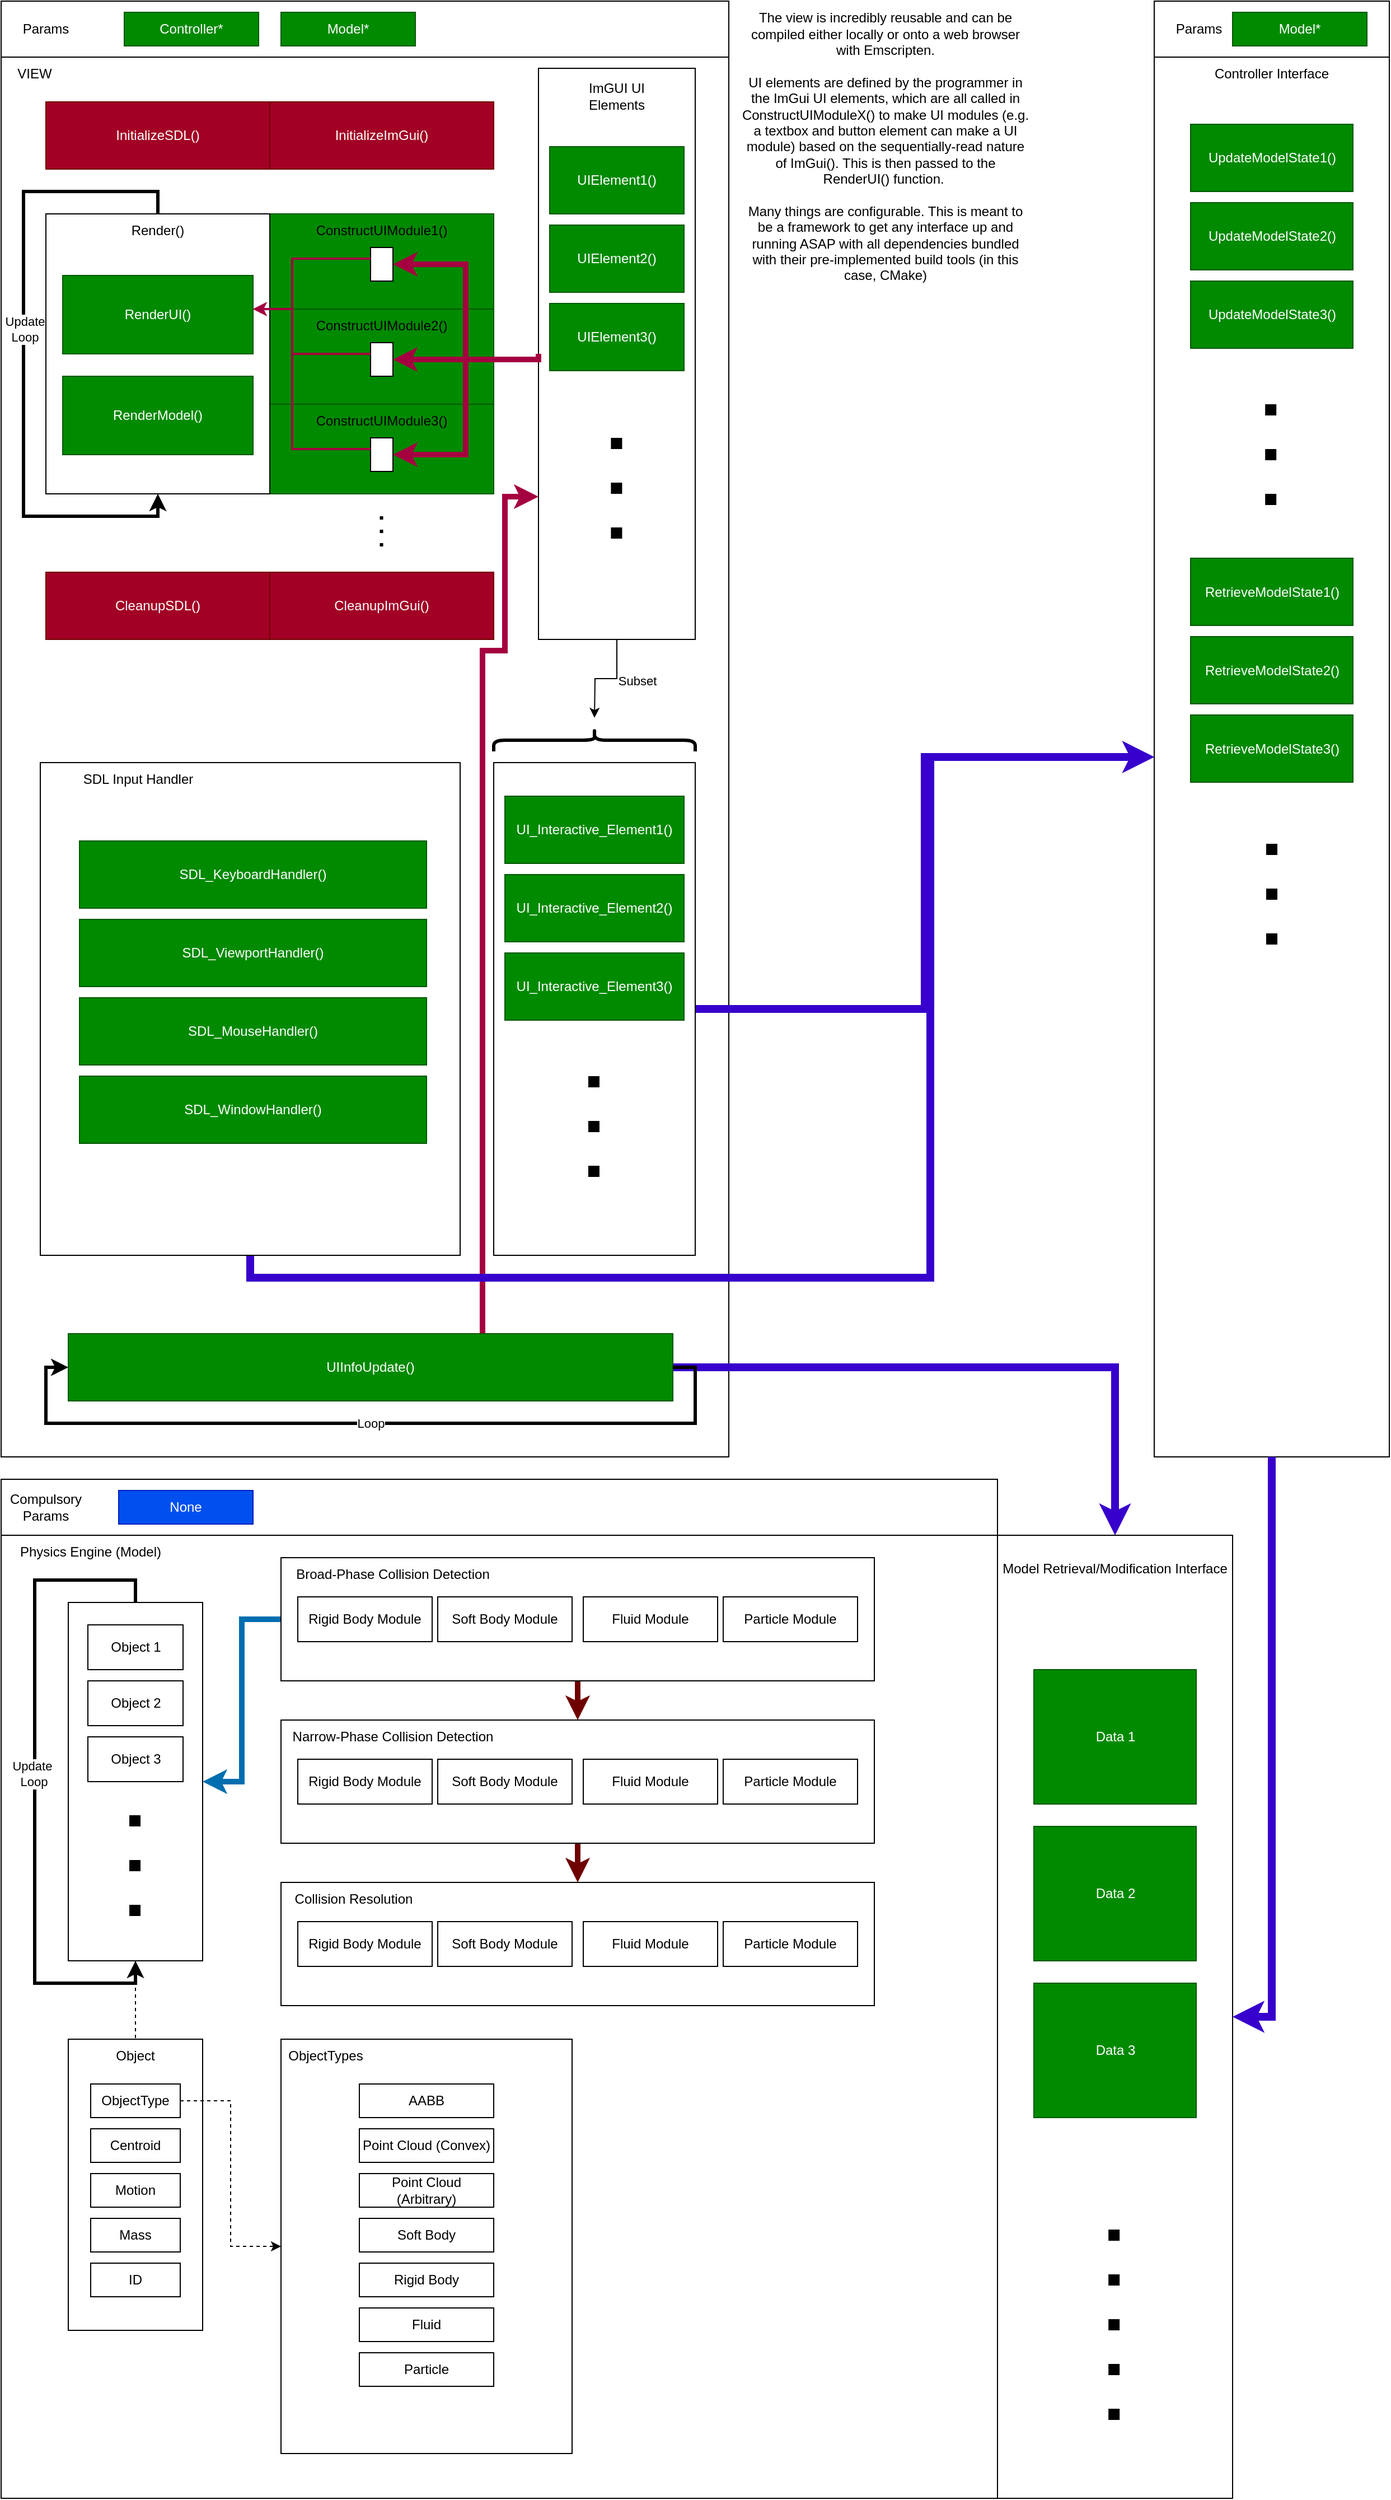 <mxfile version="22.1.2" type="device">
  <diagram name="Page-1" id="G8i8LE4mS__vQXn5z2gx">
    <mxGraphModel dx="3585" dy="2183" grid="1" gridSize="10" guides="1" tooltips="1" connect="1" arrows="1" fold="1" page="1" pageScale="1" pageWidth="4681" pageHeight="3300" math="0" shadow="0">
      <root>
        <mxCell id="0" />
        <mxCell id="1" parent="0" />
        <mxCell id="o1G3f_ZrXJ-Z2UeKWCLR-1" value="" style="rounded=0;whiteSpace=wrap;html=1;" parent="1" vertex="1">
          <mxGeometry y="50" width="650" height="1250" as="geometry" />
        </mxCell>
        <mxCell id="o1G3f_ZrXJ-Z2UeKWCLR-2" value="VIEW" style="text;html=1;strokeColor=none;fillColor=none;align=center;verticalAlign=middle;whiteSpace=wrap;rounded=0;" parent="1" vertex="1">
          <mxGeometry y="50" width="60" height="30" as="geometry" />
        </mxCell>
        <mxCell id="o1G3f_ZrXJ-Z2UeKWCLR-20" value="CleanupSDL()" style="rounded=0;whiteSpace=wrap;html=1;fillColor=#a20025;fontColor=#ffffff;strokeColor=#6F0000;" parent="1" vertex="1">
          <mxGeometry x="40" y="510" width="200" height="60" as="geometry" />
        </mxCell>
        <mxCell id="o1G3f_ZrXJ-Z2UeKWCLR-21" value="CleanupImGui()" style="rounded=0;whiteSpace=wrap;html=1;fillColor=#a20025;fontColor=#ffffff;strokeColor=#6F0000;" parent="1" vertex="1">
          <mxGeometry x="240" y="510" width="200" height="60" as="geometry" />
        </mxCell>
        <mxCell id="o1G3f_ZrXJ-Z2UeKWCLR-10" value="" style="rounded=0;whiteSpace=wrap;html=1;" parent="1" vertex="1">
          <mxGeometry width="650" height="50" as="geometry" />
        </mxCell>
        <mxCell id="o1G3f_ZrXJ-Z2UeKWCLR-11" value="Params" style="text;html=1;strokeColor=none;fillColor=none;align=center;verticalAlign=middle;whiteSpace=wrap;rounded=0;" parent="1" vertex="1">
          <mxGeometry width="80" height="50" as="geometry" />
        </mxCell>
        <mxCell id="o1G3f_ZrXJ-Z2UeKWCLR-13" value="Controller*" style="rounded=0;whiteSpace=wrap;html=1;fillColor=#008a00;fontColor=#ffffff;strokeColor=#005700;" parent="1" vertex="1">
          <mxGeometry x="110" y="10" width="120" height="30" as="geometry" />
        </mxCell>
        <mxCell id="o1G3f_ZrXJ-Z2UeKWCLR-19" value="Model*" style="rounded=0;whiteSpace=wrap;html=1;fillColor=#008a00;fontColor=#ffffff;strokeColor=#005700;" parent="1" vertex="1">
          <mxGeometry x="250" y="10" width="120" height="30" as="geometry" />
        </mxCell>
        <mxCell id="o1G3f_ZrXJ-Z2UeKWCLR-25" value="" style="rounded=0;whiteSpace=wrap;html=1;fillColor=#008a00;fontColor=#ffffff;strokeColor=#005700;" parent="1" vertex="1">
          <mxGeometry x="240" y="190" width="200" height="90" as="geometry" />
        </mxCell>
        <mxCell id="o1G3f_ZrXJ-Z2UeKWCLR-27" value="ConstructUIModule1()" style="text;html=1;strokeColor=none;fillColor=none;align=center;verticalAlign=middle;whiteSpace=wrap;rounded=0;" parent="1" vertex="1">
          <mxGeometry x="240" y="190" width="200" height="30" as="geometry" />
        </mxCell>
        <mxCell id="o1G3f_ZrXJ-Z2UeKWCLR-29" value="" style="rounded=0;whiteSpace=wrap;html=1;" parent="1" vertex="1">
          <mxGeometry x="480" y="60" width="140" height="510" as="geometry" />
        </mxCell>
        <mxCell id="o1G3f_ZrXJ-Z2UeKWCLR-30" value="UIElement1()" style="rounded=0;whiteSpace=wrap;html=1;fillColor=#008a00;fontColor=#ffffff;strokeColor=#005700;" parent="1" vertex="1">
          <mxGeometry x="490" y="130" width="120" height="60" as="geometry" />
        </mxCell>
        <mxCell id="o1G3f_ZrXJ-Z2UeKWCLR-31" value="UIElement2()" style="rounded=0;whiteSpace=wrap;html=1;fillColor=#008a00;fontColor=#ffffff;strokeColor=#005700;" parent="1" vertex="1">
          <mxGeometry x="490" y="200" width="120" height="60" as="geometry" />
        </mxCell>
        <mxCell id="o1G3f_ZrXJ-Z2UeKWCLR-32" value="UIElement3()" style="rounded=0;whiteSpace=wrap;html=1;fillColor=#008a00;fontColor=#ffffff;strokeColor=#005700;" parent="1" vertex="1">
          <mxGeometry x="490" y="270" width="120" height="60" as="geometry" />
        </mxCell>
        <mxCell id="o1G3f_ZrXJ-Z2UeKWCLR-33" value="" style="endArrow=none;dashed=1;html=1;dashPattern=1 3;strokeWidth=10;rounded=0;" parent="1" edge="1">
          <mxGeometry width="50" height="50" relative="1" as="geometry">
            <mxPoint x="549.71" y="390" as="sourcePoint" />
            <mxPoint x="549.71" y="490" as="targetPoint" />
          </mxGeometry>
        </mxCell>
        <mxCell id="o1G3f_ZrXJ-Z2UeKWCLR-34" value="" style="rounded=0;whiteSpace=wrap;html=1;" parent="1" vertex="1">
          <mxGeometry x="330" y="220" width="20" height="30" as="geometry" />
        </mxCell>
        <mxCell id="o1G3f_ZrXJ-Z2UeKWCLR-37" value="ImGUI UI Elements" style="text;html=1;strokeColor=none;fillColor=none;align=center;verticalAlign=middle;whiteSpace=wrap;rounded=0;" parent="1" vertex="1">
          <mxGeometry x="520" y="70" width="60" height="30" as="geometry" />
        </mxCell>
        <mxCell id="o1G3f_ZrXJ-Z2UeKWCLR-41" value="The view is incredibly reusable and can be compiled either locally or onto a web browser with Emscripten. &lt;br&gt;&lt;br&gt;UI elements are defined by the programmer in the ImGui UI elements, which are all called in ConstructUIModuleX() to make UI modules (e.g. a textbox and button element can make a UI module) based on the sequentially-read nature of ImGui(). This is then passed to the RenderUI() function.&amp;nbsp;&lt;br&gt;&lt;br&gt;Many things are configurable. This is meant to be a framework to get any interface up and running ASAP with all dependencies bundled with their pre-implemented build tools (in this case, CMake)" style="text;html=1;strokeColor=none;fillColor=none;align=center;verticalAlign=middle;whiteSpace=wrap;rounded=0;" parent="1" vertex="1">
          <mxGeometry x="660" width="260" height="260" as="geometry" />
        </mxCell>
        <mxCell id="o1G3f_ZrXJ-Z2UeKWCLR-45" value="" style="rounded=0;whiteSpace=wrap;html=1;fillColor=#008a00;fontColor=#ffffff;strokeColor=#005700;" parent="1" vertex="1">
          <mxGeometry x="240" y="275" width="200" height="85" as="geometry" />
        </mxCell>
        <mxCell id="o1G3f_ZrXJ-Z2UeKWCLR-46" value="ConstructUIModule2()" style="text;html=1;strokeColor=none;fillColor=none;align=center;verticalAlign=middle;whiteSpace=wrap;rounded=0;" parent="1" vertex="1">
          <mxGeometry x="240" y="275" width="200" height="30" as="geometry" />
        </mxCell>
        <mxCell id="o1G3f_ZrXJ-Z2UeKWCLR-47" value="" style="rounded=0;whiteSpace=wrap;html=1;" parent="1" vertex="1">
          <mxGeometry x="330" y="305" width="20" height="30" as="geometry" />
        </mxCell>
        <mxCell id="o1G3f_ZrXJ-Z2UeKWCLR-48" value="" style="rounded=0;whiteSpace=wrap;html=1;fillColor=#008a00;fontColor=#ffffff;strokeColor=#005700;" parent="1" vertex="1">
          <mxGeometry x="240" y="360" width="200" height="80" as="geometry" />
        </mxCell>
        <mxCell id="o1G3f_ZrXJ-Z2UeKWCLR-49" value="ConstructUIModule3()" style="text;html=1;strokeColor=none;fillColor=none;align=center;verticalAlign=middle;whiteSpace=wrap;rounded=0;" parent="1" vertex="1">
          <mxGeometry x="240" y="360" width="200" height="30" as="geometry" />
        </mxCell>
        <mxCell id="o1G3f_ZrXJ-Z2UeKWCLR-50" value="" style="rounded=0;whiteSpace=wrap;html=1;" parent="1" vertex="1">
          <mxGeometry x="330" y="390" width="20" height="30" as="geometry" />
        </mxCell>
        <mxCell id="o1G3f_ZrXJ-Z2UeKWCLR-51" value="" style="endArrow=none;dashed=1;html=1;dashPattern=1 3;strokeWidth=3;rounded=0;" parent="1" edge="1">
          <mxGeometry width="50" height="50" relative="1" as="geometry">
            <mxPoint x="339.76" y="460" as="sourcePoint" />
            <mxPoint x="339.76" y="490" as="targetPoint" />
          </mxGeometry>
        </mxCell>
        <mxCell id="o1G3f_ZrXJ-Z2UeKWCLR-58" style="edgeStyle=orthogonalEdgeStyle;rounded=0;orthogonalLoop=1;jettySize=auto;html=1;exitX=0;exitY=0.5;exitDx=0;exitDy=0;entryX=1;entryY=0.5;entryDx=0;entryDy=0;fillColor=#d80073;strokeColor=#A50040;strokeWidth=5;" parent="1" source="o1G3f_ZrXJ-Z2UeKWCLR-29" target="o1G3f_ZrXJ-Z2UeKWCLR-47" edge="1">
          <mxGeometry relative="1" as="geometry">
            <Array as="points">
              <mxPoint x="480" y="320" />
            </Array>
          </mxGeometry>
        </mxCell>
        <mxCell id="o1G3f_ZrXJ-Z2UeKWCLR-59" style="edgeStyle=orthogonalEdgeStyle;rounded=0;orthogonalLoop=1;jettySize=auto;html=1;entryX=1;entryY=0.5;entryDx=0;entryDy=0;fillColor=#d80073;strokeColor=#A50040;strokeWidth=5;" parent="1" target="o1G3f_ZrXJ-Z2UeKWCLR-50" edge="1">
          <mxGeometry relative="1" as="geometry">
            <mxPoint x="480" y="320" as="sourcePoint" />
            <Array as="points">
              <mxPoint x="480" y="320" />
              <mxPoint x="415" y="320" />
              <mxPoint x="415" y="405" />
            </Array>
          </mxGeometry>
        </mxCell>
        <mxCell id="o1G3f_ZrXJ-Z2UeKWCLR-57" style="edgeStyle=orthogonalEdgeStyle;rounded=0;orthogonalLoop=1;jettySize=auto;html=1;entryX=1;entryY=0.5;entryDx=0;entryDy=0;fillColor=#d80073;strokeColor=#A50040;strokeWidth=5;" parent="1" target="o1G3f_ZrXJ-Z2UeKWCLR-34" edge="1">
          <mxGeometry relative="1" as="geometry">
            <mxPoint x="480" y="320" as="sourcePoint" />
            <Array as="points">
              <mxPoint x="480" y="320" />
              <mxPoint x="415" y="320" />
              <mxPoint x="415" y="235" />
            </Array>
          </mxGeometry>
        </mxCell>
        <mxCell id="o1G3f_ZrXJ-Z2UeKWCLR-6" value="InitializeSDL()" style="rounded=0;whiteSpace=wrap;html=1;fillColor=#a20025;fontColor=#ffffff;strokeColor=#6F0000;" parent="1" vertex="1">
          <mxGeometry x="40" y="90" width="200" height="60" as="geometry" />
        </mxCell>
        <mxCell id="o1G3f_ZrXJ-Z2UeKWCLR-8" value="InitializeImGui()" style="rounded=0;whiteSpace=wrap;html=1;fillColor=#a20025;fontColor=#ffffff;strokeColor=#6F0000;" parent="1" vertex="1">
          <mxGeometry x="240" y="90" width="200" height="60" as="geometry" />
        </mxCell>
        <mxCell id="o1G3f_ZrXJ-Z2UeKWCLR-3" value="" style="rounded=0;whiteSpace=wrap;html=1;" parent="1" vertex="1">
          <mxGeometry x="40" y="190" width="200" height="250" as="geometry" />
        </mxCell>
        <mxCell id="o1G3f_ZrXJ-Z2UeKWCLR-4" value="RenderUI()" style="rounded=0;whiteSpace=wrap;html=1;fillColor=#008a00;fontColor=#ffffff;strokeColor=#005700;" parent="1" vertex="1">
          <mxGeometry x="55" y="245" width="170" height="70" as="geometry" />
        </mxCell>
        <mxCell id="o1G3f_ZrXJ-Z2UeKWCLR-136" style="edgeStyle=orthogonalEdgeStyle;rounded=0;orthogonalLoop=1;jettySize=auto;html=1;exitX=0.5;exitY=0;exitDx=0;exitDy=0;entryX=0.5;entryY=1;entryDx=0;entryDy=0;strokeWidth=3;" parent="1" source="o1G3f_ZrXJ-Z2UeKWCLR-5" target="o1G3f_ZrXJ-Z2UeKWCLR-3" edge="1">
          <mxGeometry relative="1" as="geometry">
            <Array as="points">
              <mxPoint x="140" y="170" />
              <mxPoint x="20" y="170" />
              <mxPoint x="20" y="460" />
              <mxPoint x="140" y="460" />
            </Array>
          </mxGeometry>
        </mxCell>
        <mxCell id="o1G3f_ZrXJ-Z2UeKWCLR-137" value="Update&lt;br&gt;Loop" style="edgeLabel;html=1;align=center;verticalAlign=middle;resizable=0;points=[];" parent="o1G3f_ZrXJ-Z2UeKWCLR-136" vertex="1" connectable="0">
          <mxGeometry x="-0.078" y="1" relative="1" as="geometry">
            <mxPoint as="offset" />
          </mxGeometry>
        </mxCell>
        <mxCell id="o1G3f_ZrXJ-Z2UeKWCLR-5" value="Render()" style="text;html=1;strokeColor=none;fillColor=none;align=center;verticalAlign=middle;whiteSpace=wrap;rounded=0;" parent="1" vertex="1">
          <mxGeometry x="125" y="190" width="30" height="30" as="geometry" />
        </mxCell>
        <mxCell id="o1G3f_ZrXJ-Z2UeKWCLR-9" value="RenderModel()" style="rounded=0;whiteSpace=wrap;html=1;fillColor=#008a00;fontColor=#ffffff;strokeColor=#005700;" parent="1" vertex="1">
          <mxGeometry x="55" y="335" width="170" height="70" as="geometry" />
        </mxCell>
        <mxCell id="o1G3f_ZrXJ-Z2UeKWCLR-88" style="edgeStyle=orthogonalEdgeStyle;rounded=0;orthogonalLoop=1;jettySize=auto;html=1;exitX=1;exitY=0.5;exitDx=0;exitDy=0;entryX=0;entryY=0.5;entryDx=0;entryDy=0;strokeWidth=7;fillColor=#6a00ff;strokeColor=#3700CC;" parent="1" source="o1G3f_ZrXJ-Z2UeKWCLR-68" target="o1G3f_ZrXJ-Z2UeKWCLR-85" edge="1">
          <mxGeometry relative="1" as="geometry" />
        </mxCell>
        <mxCell id="o1G3f_ZrXJ-Z2UeKWCLR-68" value="" style="rounded=0;whiteSpace=wrap;html=1;" parent="1" vertex="1">
          <mxGeometry x="440" y="680" width="180" height="440" as="geometry" />
        </mxCell>
        <mxCell id="o1G3f_ZrXJ-Z2UeKWCLR-72" value="" style="group" parent="1" vertex="1" connectable="0">
          <mxGeometry x="440" y="640" width="180" height="30" as="geometry" />
        </mxCell>
        <mxCell id="o1G3f_ZrXJ-Z2UeKWCLR-69" value="" style="shape=curlyBracket;whiteSpace=wrap;html=1;rounded=1;labelPosition=left;verticalLabelPosition=middle;align=right;verticalAlign=middle;direction=south;strokeWidth=3;" parent="o1G3f_ZrXJ-Z2UeKWCLR-72" vertex="1">
          <mxGeometry y="10" width="180" height="20" as="geometry" />
        </mxCell>
        <mxCell id="o1G3f_ZrXJ-Z2UeKWCLR-71" style="edgeStyle=orthogonalEdgeStyle;rounded=0;orthogonalLoop=1;jettySize=auto;html=1;exitX=0.5;exitY=1;exitDx=0;exitDy=0;" parent="o1G3f_ZrXJ-Z2UeKWCLR-72" source="o1G3f_ZrXJ-Z2UeKWCLR-29" edge="1">
          <mxGeometry relative="1" as="geometry">
            <mxPoint x="90" as="targetPoint" />
          </mxGeometry>
        </mxCell>
        <mxCell id="o1G3f_ZrXJ-Z2UeKWCLR-75" value="Subset" style="edgeLabel;html=1;align=center;verticalAlign=middle;resizable=0;points=[];" parent="o1G3f_ZrXJ-Z2UeKWCLR-71" vertex="1" connectable="0">
          <mxGeometry x="0.254" y="1" relative="1" as="geometry">
            <mxPoint x="36" as="offset" />
          </mxGeometry>
        </mxCell>
        <mxCell id="o1G3f_ZrXJ-Z2UeKWCLR-76" value="UI_Interactive_Element1()" style="rounded=0;whiteSpace=wrap;html=1;fillColor=#008a00;fontColor=#ffffff;strokeColor=#005700;" parent="1" vertex="1">
          <mxGeometry x="450" y="710" width="160" height="60" as="geometry" />
        </mxCell>
        <mxCell id="o1G3f_ZrXJ-Z2UeKWCLR-79" value="UI_Interactive_Element2()" style="rounded=0;whiteSpace=wrap;html=1;fillColor=#008a00;fontColor=#ffffff;strokeColor=#005700;" parent="1" vertex="1">
          <mxGeometry x="450" y="780" width="160" height="60" as="geometry" />
        </mxCell>
        <mxCell id="o1G3f_ZrXJ-Z2UeKWCLR-80" value="UI_Interactive_Element3()" style="rounded=0;whiteSpace=wrap;html=1;fillColor=#008a00;fontColor=#ffffff;strokeColor=#005700;" parent="1" vertex="1">
          <mxGeometry x="450" y="850" width="160" height="60" as="geometry" />
        </mxCell>
        <mxCell id="o1G3f_ZrXJ-Z2UeKWCLR-81" value="" style="endArrow=none;dashed=1;html=1;dashPattern=1 3;strokeWidth=10;rounded=0;" parent="1" edge="1">
          <mxGeometry width="50" height="50" relative="1" as="geometry">
            <mxPoint x="529.47" y="960" as="sourcePoint" />
            <mxPoint x="529.47" y="1060" as="targetPoint" />
          </mxGeometry>
        </mxCell>
        <mxCell id="o1G3f_ZrXJ-Z2UeKWCLR-87" value="" style="group" parent="1" vertex="1" connectable="0">
          <mxGeometry x="1030" y="50" width="210" height="1250" as="geometry" />
        </mxCell>
        <mxCell id="o1G3f_ZrXJ-Z2UeKWCLR-85" value="" style="rounded=0;whiteSpace=wrap;html=1;" parent="o1G3f_ZrXJ-Z2UeKWCLR-87" vertex="1">
          <mxGeometry width="210" height="1250" as="geometry" />
        </mxCell>
        <mxCell id="o1G3f_ZrXJ-Z2UeKWCLR-86" value="Controller Interface" style="text;html=1;strokeColor=none;fillColor=none;align=center;verticalAlign=middle;whiteSpace=wrap;rounded=0;" parent="o1G3f_ZrXJ-Z2UeKWCLR-87" vertex="1">
          <mxGeometry width="210" height="30" as="geometry" />
        </mxCell>
        <mxCell id="o1G3f_ZrXJ-Z2UeKWCLR-91" value="UpdateModelState1()" style="rounded=0;whiteSpace=wrap;html=1;fillColor=#008a00;fontColor=#ffffff;strokeColor=#005700;" parent="o1G3f_ZrXJ-Z2UeKWCLR-87" vertex="1">
          <mxGeometry x="32.5" y="60" width="145" height="60" as="geometry" />
        </mxCell>
        <mxCell id="o1G3f_ZrXJ-Z2UeKWCLR-98" value="UpdateModelState2()" style="rounded=0;whiteSpace=wrap;html=1;fillColor=#008a00;fontColor=#ffffff;strokeColor=#005700;" parent="o1G3f_ZrXJ-Z2UeKWCLR-87" vertex="1">
          <mxGeometry x="32.5" y="130" width="145" height="60" as="geometry" />
        </mxCell>
        <mxCell id="o1G3f_ZrXJ-Z2UeKWCLR-99" value="UpdateModelState3()" style="rounded=0;whiteSpace=wrap;html=1;fillColor=#008a00;fontColor=#ffffff;strokeColor=#005700;" parent="o1G3f_ZrXJ-Z2UeKWCLR-87" vertex="1">
          <mxGeometry x="32.5" y="200" width="145" height="60" as="geometry" />
        </mxCell>
        <mxCell id="o1G3f_ZrXJ-Z2UeKWCLR-102" value="" style="endArrow=none;dashed=1;html=1;dashPattern=1 3;strokeWidth=10;rounded=0;" parent="o1G3f_ZrXJ-Z2UeKWCLR-87" edge="1">
          <mxGeometry width="50" height="50" relative="1" as="geometry">
            <mxPoint x="104.09" y="310" as="sourcePoint" />
            <mxPoint x="104.09" y="410" as="targetPoint" />
          </mxGeometry>
        </mxCell>
        <mxCell id="URBZrm9Z0biOJ75B66dk-6" value="" style="group" vertex="1" connectable="0" parent="o1G3f_ZrXJ-Z2UeKWCLR-87">
          <mxGeometry x="32.5" y="447.5" width="145" height="355" as="geometry" />
        </mxCell>
        <mxCell id="URBZrm9Z0biOJ75B66dk-1" value="RetrieveModelState1()" style="rounded=0;whiteSpace=wrap;html=1;fillColor=#008a00;fontColor=#ffffff;strokeColor=#005700;" vertex="1" parent="URBZrm9Z0biOJ75B66dk-6">
          <mxGeometry width="145" height="60" as="geometry" />
        </mxCell>
        <mxCell id="URBZrm9Z0biOJ75B66dk-2" value="RetrieveModelState2()" style="rounded=0;whiteSpace=wrap;html=1;fillColor=#008a00;fontColor=#ffffff;strokeColor=#005700;" vertex="1" parent="URBZrm9Z0biOJ75B66dk-6">
          <mxGeometry y="70" width="145" height="60" as="geometry" />
        </mxCell>
        <mxCell id="URBZrm9Z0biOJ75B66dk-3" value="RetrieveModelState3()" style="rounded=0;whiteSpace=wrap;html=1;fillColor=#008a00;fontColor=#ffffff;strokeColor=#005700;" vertex="1" parent="URBZrm9Z0biOJ75B66dk-6">
          <mxGeometry y="140" width="145" height="60" as="geometry" />
        </mxCell>
        <mxCell id="URBZrm9Z0biOJ75B66dk-4" value="" style="endArrow=none;dashed=1;html=1;dashPattern=1 3;strokeWidth=10;rounded=0;" edge="1" parent="URBZrm9Z0biOJ75B66dk-6">
          <mxGeometry width="50" height="50" relative="1" as="geometry">
            <mxPoint x="72.5" y="255" as="sourcePoint" />
            <mxPoint x="72.5" y="355" as="targetPoint" />
          </mxGeometry>
        </mxCell>
        <mxCell id="o1G3f_ZrXJ-Z2UeKWCLR-103" value="" style="rounded=0;whiteSpace=wrap;html=1;" parent="1" vertex="1">
          <mxGeometry y="1370" width="890" height="860" as="geometry" />
        </mxCell>
        <mxCell id="o1G3f_ZrXJ-Z2UeKWCLR-105" value="" style="rounded=0;whiteSpace=wrap;html=1;" parent="1" vertex="1">
          <mxGeometry y="1320" width="890" height="50" as="geometry" />
        </mxCell>
        <mxCell id="o1G3f_ZrXJ-Z2UeKWCLR-118" value="Physics Engine (Model)" style="text;html=1;strokeColor=none;fillColor=none;align=center;verticalAlign=middle;whiteSpace=wrap;rounded=0;" parent="1" vertex="1">
          <mxGeometry y="1370" width="160" height="30" as="geometry" />
        </mxCell>
        <mxCell id="o1G3f_ZrXJ-Z2UeKWCLR-120" value="Compulsory Params" style="text;html=1;strokeColor=none;fillColor=none;align=center;verticalAlign=middle;whiteSpace=wrap;rounded=0;" parent="1" vertex="1">
          <mxGeometry y="1320" width="80" height="50" as="geometry" />
        </mxCell>
        <mxCell id="o1G3f_ZrXJ-Z2UeKWCLR-121" value="None" style="rounded=0;whiteSpace=wrap;html=1;fillColor=#0050ef;fontColor=#ffffff;strokeColor=#001DBC;" parent="1" vertex="1">
          <mxGeometry x="105" y="1330" width="120" height="30" as="geometry" />
        </mxCell>
        <mxCell id="o1G3f_ZrXJ-Z2UeKWCLR-139" style="edgeStyle=orthogonalEdgeStyle;rounded=0;orthogonalLoop=1;jettySize=auto;html=1;entryX=0;entryY=0.75;entryDx=0;entryDy=0;strokeWidth=5;fillColor=#d80073;strokeColor=#A50040;" parent="1" source="o1G3f_ZrXJ-Z2UeKWCLR-132" target="o1G3f_ZrXJ-Z2UeKWCLR-29" edge="1">
          <mxGeometry relative="1" as="geometry">
            <Array as="points">
              <mxPoint x="430" y="580" />
              <mxPoint x="450" y="580" />
              <mxPoint x="450" y="443" />
            </Array>
          </mxGeometry>
        </mxCell>
        <mxCell id="o1G3f_ZrXJ-Z2UeKWCLR-143" style="edgeStyle=orthogonalEdgeStyle;rounded=0;orthogonalLoop=1;jettySize=auto;html=1;exitX=1;exitY=0.5;exitDx=0;exitDy=0;entryX=0.5;entryY=0;entryDx=0;entryDy=0;strokeWidth=7;fillColor=#6a00ff;strokeColor=#3700CC;" parent="1" source="o1G3f_ZrXJ-Z2UeKWCLR-132" target="o1G3f_ZrXJ-Z2UeKWCLR-124" edge="1">
          <mxGeometry relative="1" as="geometry">
            <Array as="points">
              <mxPoint x="995" y="1220" />
            </Array>
          </mxGeometry>
        </mxCell>
        <mxCell id="o1G3f_ZrXJ-Z2UeKWCLR-132" value="UIInfoUpdate()" style="rounded=0;whiteSpace=wrap;html=1;fillColor=#008a00;fontColor=#ffffff;strokeColor=#005700;" parent="1" vertex="1">
          <mxGeometry x="60" y="1190" width="540" height="60" as="geometry" />
        </mxCell>
        <mxCell id="o1G3f_ZrXJ-Z2UeKWCLR-134" style="edgeStyle=orthogonalEdgeStyle;rounded=0;orthogonalLoop=1;jettySize=auto;html=1;exitX=1;exitY=0.5;exitDx=0;exitDy=0;entryX=0;entryY=0.5;entryDx=0;entryDy=0;strokeWidth=3;" parent="1" source="o1G3f_ZrXJ-Z2UeKWCLR-132" target="o1G3f_ZrXJ-Z2UeKWCLR-132" edge="1">
          <mxGeometry relative="1" as="geometry">
            <Array as="points">
              <mxPoint x="620" y="1220" />
              <mxPoint x="620" y="1270" />
              <mxPoint x="40" y="1270" />
              <mxPoint x="40" y="1220" />
            </Array>
          </mxGeometry>
        </mxCell>
        <mxCell id="o1G3f_ZrXJ-Z2UeKWCLR-135" value="Loop" style="edgeLabel;html=1;align=center;verticalAlign=middle;resizable=0;points=[];" parent="o1G3f_ZrXJ-Z2UeKWCLR-134" vertex="1" connectable="0">
          <mxGeometry x="0.002" relative="1" as="geometry">
            <mxPoint as="offset" />
          </mxGeometry>
        </mxCell>
        <mxCell id="o1G3f_ZrXJ-Z2UeKWCLR-141" value="" style="group" parent="1" vertex="1" connectable="0">
          <mxGeometry x="890" y="1370" width="210" height="860" as="geometry" />
        </mxCell>
        <mxCell id="o1G3f_ZrXJ-Z2UeKWCLR-123" value="" style="rounded=0;whiteSpace=wrap;html=1;" parent="o1G3f_ZrXJ-Z2UeKWCLR-141" vertex="1">
          <mxGeometry width="210" height="860" as="geometry" />
        </mxCell>
        <mxCell id="o1G3f_ZrXJ-Z2UeKWCLR-124" value="Model Retrieval/Modification Interface" style="text;html=1;strokeColor=none;fillColor=none;align=center;verticalAlign=middle;whiteSpace=wrap;rounded=0;" parent="o1G3f_ZrXJ-Z2UeKWCLR-141" vertex="1">
          <mxGeometry width="210" height="60" as="geometry" />
        </mxCell>
        <mxCell id="o1G3f_ZrXJ-Z2UeKWCLR-128" value="Data 1" style="rounded=0;whiteSpace=wrap;html=1;fillColor=#008a00;fontColor=#ffffff;strokeColor=#005700;" parent="o1G3f_ZrXJ-Z2UeKWCLR-141" vertex="1">
          <mxGeometry x="32.5" y="120" width="145" height="120" as="geometry" />
        </mxCell>
        <mxCell id="o1G3f_ZrXJ-Z2UeKWCLR-129" value="" style="endArrow=none;dashed=1;html=1;dashPattern=1 3;strokeWidth=10;rounded=0;" parent="o1G3f_ZrXJ-Z2UeKWCLR-141" edge="1">
          <mxGeometry width="50" height="50" relative="1" as="geometry">
            <mxPoint x="104.09" y="620" as="sourcePoint" />
            <mxPoint x="104.09" y="820" as="targetPoint" />
          </mxGeometry>
        </mxCell>
        <mxCell id="o1G3f_ZrXJ-Z2UeKWCLR-130" value="Data 2" style="rounded=0;whiteSpace=wrap;html=1;fillColor=#008a00;fontColor=#ffffff;strokeColor=#005700;" parent="o1G3f_ZrXJ-Z2UeKWCLR-141" vertex="1">
          <mxGeometry x="32.5" y="260" width="145" height="120" as="geometry" />
        </mxCell>
        <mxCell id="o1G3f_ZrXJ-Z2UeKWCLR-131" value="Data 3" style="rounded=0;whiteSpace=wrap;html=1;fillColor=#008a00;fontColor=#ffffff;strokeColor=#005700;" parent="o1G3f_ZrXJ-Z2UeKWCLR-141" vertex="1">
          <mxGeometry x="32.5" y="400" width="145" height="120" as="geometry" />
        </mxCell>
        <mxCell id="o1G3f_ZrXJ-Z2UeKWCLR-154" style="edgeStyle=orthogonalEdgeStyle;rounded=0;orthogonalLoop=1;jettySize=auto;html=1;exitX=0;exitY=0.5;exitDx=0;exitDy=0;entryX=1;entryY=0.5;entryDx=0;entryDy=0;fillColor=#1ba1e2;strokeColor=#006EAF;strokeWidth=5;" parent="1" source="o1G3f_ZrXJ-Z2UeKWCLR-152" target="o1G3f_ZrXJ-Z2UeKWCLR-146" edge="1">
          <mxGeometry relative="1" as="geometry" />
        </mxCell>
        <mxCell id="o1G3f_ZrXJ-Z2UeKWCLR-156" style="edgeStyle=orthogonalEdgeStyle;rounded=0;orthogonalLoop=1;jettySize=auto;html=1;entryX=0.5;entryY=0;entryDx=0;entryDy=0;fillColor=#a20025;strokeColor=#6F0000;strokeWidth=5;" parent="1" source="o1G3f_ZrXJ-Z2UeKWCLR-152" target="o1G3f_ZrXJ-Z2UeKWCLR-155" edge="1">
          <mxGeometry relative="1" as="geometry" />
        </mxCell>
        <mxCell id="o1G3f_ZrXJ-Z2UeKWCLR-152" value="" style="rounded=0;whiteSpace=wrap;html=1;" parent="1" vertex="1">
          <mxGeometry x="250" y="1390" width="530" height="110" as="geometry" />
        </mxCell>
        <mxCell id="o1G3f_ZrXJ-Z2UeKWCLR-153" value="Broad-Phase Collision Detection" style="text;html=1;strokeColor=none;fillColor=none;align=center;verticalAlign=middle;whiteSpace=wrap;rounded=0;" parent="1" vertex="1">
          <mxGeometry x="250" y="1390" width="200" height="30" as="geometry" />
        </mxCell>
        <mxCell id="o1G3f_ZrXJ-Z2UeKWCLR-179" style="edgeStyle=orthogonalEdgeStyle;rounded=0;orthogonalLoop=1;jettySize=auto;html=1;entryX=0.5;entryY=0;entryDx=0;entryDy=0;strokeWidth=5;fillColor=#a20025;strokeColor=#6F0000;" parent="1" source="o1G3f_ZrXJ-Z2UeKWCLR-155" target="o1G3f_ZrXJ-Z2UeKWCLR-177" edge="1">
          <mxGeometry relative="1" as="geometry" />
        </mxCell>
        <mxCell id="o1G3f_ZrXJ-Z2UeKWCLR-155" value="" style="rounded=0;whiteSpace=wrap;html=1;" parent="1" vertex="1">
          <mxGeometry x="250" y="1535" width="530" height="110" as="geometry" />
        </mxCell>
        <mxCell id="o1G3f_ZrXJ-Z2UeKWCLR-157" value="Narrow-Phase Collision Detection" style="text;html=1;strokeColor=none;fillColor=none;align=center;verticalAlign=middle;whiteSpace=wrap;rounded=0;" parent="1" vertex="1">
          <mxGeometry x="250" y="1535" width="200" height="30" as="geometry" />
        </mxCell>
        <mxCell id="o1G3f_ZrXJ-Z2UeKWCLR-161" value="" style="group" parent="1" vertex="1" connectable="0">
          <mxGeometry x="60" y="1430" width="120" height="320" as="geometry" />
        </mxCell>
        <mxCell id="o1G3f_ZrXJ-Z2UeKWCLR-146" value="" style="rounded=0;whiteSpace=wrap;html=1;" parent="o1G3f_ZrXJ-Z2UeKWCLR-161" vertex="1">
          <mxGeometry width="120" height="320" as="geometry" />
        </mxCell>
        <mxCell id="o1G3f_ZrXJ-Z2UeKWCLR-147" value="Object 1" style="rounded=0;whiteSpace=wrap;html=1;" parent="o1G3f_ZrXJ-Z2UeKWCLR-161" vertex="1">
          <mxGeometry x="17.5" y="20" width="85" height="40" as="geometry" />
        </mxCell>
        <mxCell id="o1G3f_ZrXJ-Z2UeKWCLR-148" value="Object 2" style="rounded=0;whiteSpace=wrap;html=1;" parent="o1G3f_ZrXJ-Z2UeKWCLR-161" vertex="1">
          <mxGeometry x="17.5" y="70" width="85" height="40" as="geometry" />
        </mxCell>
        <mxCell id="o1G3f_ZrXJ-Z2UeKWCLR-149" value="Object 3" style="rounded=0;whiteSpace=wrap;html=1;" parent="o1G3f_ZrXJ-Z2UeKWCLR-161" vertex="1">
          <mxGeometry x="17.5" y="120" width="85" height="40" as="geometry" />
        </mxCell>
        <mxCell id="o1G3f_ZrXJ-Z2UeKWCLR-150" value="" style="endArrow=none;dashed=1;html=1;dashPattern=1 3;strokeWidth=10;rounded=0;" parent="o1G3f_ZrXJ-Z2UeKWCLR-161" edge="1">
          <mxGeometry width="50" height="50" relative="1" as="geometry">
            <mxPoint x="59.52" y="190" as="sourcePoint" />
            <mxPoint x="59.52" y="290" as="targetPoint" />
          </mxGeometry>
        </mxCell>
        <mxCell id="o1G3f_ZrXJ-Z2UeKWCLR-162" style="edgeStyle=orthogonalEdgeStyle;rounded=0;orthogonalLoop=1;jettySize=auto;html=1;exitX=0.5;exitY=0;exitDx=0;exitDy=0;entryX=0.5;entryY=1;entryDx=0;entryDy=0;strokeWidth=3;" parent="o1G3f_ZrXJ-Z2UeKWCLR-161" source="o1G3f_ZrXJ-Z2UeKWCLR-146" target="o1G3f_ZrXJ-Z2UeKWCLR-146" edge="1">
          <mxGeometry relative="1" as="geometry">
            <Array as="points">
              <mxPoint x="60" y="-20" />
              <mxPoint x="-30" y="-20" />
              <mxPoint x="-30" y="340" />
              <mxPoint x="60" y="340" />
            </Array>
          </mxGeometry>
        </mxCell>
        <mxCell id="o1G3f_ZrXJ-Z2UeKWCLR-166" value="Update&amp;nbsp;&lt;br&gt;Loop" style="edgeLabel;html=1;align=center;verticalAlign=middle;resizable=0;points=[];" parent="o1G3f_ZrXJ-Z2UeKWCLR-162" vertex="1" connectable="0">
          <mxGeometry x="-0.026" y="-1" relative="1" as="geometry">
            <mxPoint as="offset" />
          </mxGeometry>
        </mxCell>
        <mxCell id="o1G3f_ZrXJ-Z2UeKWCLR-169" value="" style="endArrow=none;dashed=1;html=1;rounded=0;exitX=0.5;exitY=1;exitDx=0;exitDy=0;" parent="1" source="o1G3f_ZrXJ-Z2UeKWCLR-146" target="o1G3f_ZrXJ-Z2UeKWCLR-170" edge="1">
          <mxGeometry width="50" height="50" relative="1" as="geometry">
            <mxPoint x="410" y="1910" as="sourcePoint" />
            <mxPoint x="120" y="1770" as="targetPoint" />
          </mxGeometry>
        </mxCell>
        <mxCell id="o1G3f_ZrXJ-Z2UeKWCLR-170" value="" style="rounded=0;whiteSpace=wrap;html=1;" parent="1" vertex="1">
          <mxGeometry x="60" y="1820" width="120" height="260" as="geometry" />
        </mxCell>
        <mxCell id="o1G3f_ZrXJ-Z2UeKWCLR-171" value="Object" style="text;html=1;strokeColor=none;fillColor=none;align=center;verticalAlign=middle;whiteSpace=wrap;rounded=0;" parent="1" vertex="1">
          <mxGeometry x="90" y="1820" width="60" height="30" as="geometry" />
        </mxCell>
        <mxCell id="o1G3f_ZrXJ-Z2UeKWCLR-181" style="edgeStyle=orthogonalEdgeStyle;rounded=0;orthogonalLoop=1;jettySize=auto;html=1;exitX=1;exitY=0.5;exitDx=0;exitDy=0;entryX=0;entryY=0.5;entryDx=0;entryDy=0;dashed=1;" parent="1" source="o1G3f_ZrXJ-Z2UeKWCLR-172" target="o1G3f_ZrXJ-Z2UeKWCLR-180" edge="1">
          <mxGeometry relative="1" as="geometry" />
        </mxCell>
        <mxCell id="o1G3f_ZrXJ-Z2UeKWCLR-172" value="ObjectType" style="rounded=0;whiteSpace=wrap;html=1;" parent="1" vertex="1">
          <mxGeometry x="80" y="1860" width="80" height="30" as="geometry" />
        </mxCell>
        <mxCell id="o1G3f_ZrXJ-Z2UeKWCLR-173" value="Centroid" style="rounded=0;whiteSpace=wrap;html=1;" parent="1" vertex="1">
          <mxGeometry x="80" y="1900" width="80" height="30" as="geometry" />
        </mxCell>
        <mxCell id="o1G3f_ZrXJ-Z2UeKWCLR-174" value="Motion" style="rounded=0;whiteSpace=wrap;html=1;" parent="1" vertex="1">
          <mxGeometry x="80" y="1940" width="80" height="30" as="geometry" />
        </mxCell>
        <mxCell id="o1G3f_ZrXJ-Z2UeKWCLR-176" value="Mass" style="rounded=0;whiteSpace=wrap;html=1;" parent="1" vertex="1">
          <mxGeometry x="80" y="1980" width="80" height="30" as="geometry" />
        </mxCell>
        <mxCell id="o1G3f_ZrXJ-Z2UeKWCLR-177" value="" style="rounded=0;whiteSpace=wrap;html=1;" parent="1" vertex="1">
          <mxGeometry x="250" y="1680" width="530" height="110" as="geometry" />
        </mxCell>
        <mxCell id="o1G3f_ZrXJ-Z2UeKWCLR-178" value="Collision Resolution" style="text;html=1;strokeColor=none;fillColor=none;align=center;verticalAlign=middle;whiteSpace=wrap;rounded=0;" parent="1" vertex="1">
          <mxGeometry x="250" y="1680" width="130" height="30" as="geometry" />
        </mxCell>
        <mxCell id="o1G3f_ZrXJ-Z2UeKWCLR-180" value="" style="rounded=0;whiteSpace=wrap;html=1;" parent="1" vertex="1">
          <mxGeometry x="250" y="1820" width="260" height="370" as="geometry" />
        </mxCell>
        <mxCell id="o1G3f_ZrXJ-Z2UeKWCLR-182" value="ObjectTypes" style="text;html=1;strokeColor=none;fillColor=none;align=center;verticalAlign=middle;whiteSpace=wrap;rounded=0;" parent="1" vertex="1">
          <mxGeometry x="250" y="1820" width="80" height="30" as="geometry" />
        </mxCell>
        <mxCell id="o1G3f_ZrXJ-Z2UeKWCLR-183" value="AABB" style="rounded=0;whiteSpace=wrap;html=1;" parent="1" vertex="1">
          <mxGeometry x="320" y="1860" width="120" height="30" as="geometry" />
        </mxCell>
        <mxCell id="o1G3f_ZrXJ-Z2UeKWCLR-184" value="Point Cloud (Convex)" style="rounded=0;whiteSpace=wrap;html=1;" parent="1" vertex="1">
          <mxGeometry x="320" y="1900" width="120" height="30" as="geometry" />
        </mxCell>
        <mxCell id="o1G3f_ZrXJ-Z2UeKWCLR-185" value="Point Cloud (Arbitrary)" style="rounded=0;whiteSpace=wrap;html=1;" parent="1" vertex="1">
          <mxGeometry x="320" y="1940" width="120" height="30" as="geometry" />
        </mxCell>
        <mxCell id="o1G3f_ZrXJ-Z2UeKWCLR-186" value="ID" style="rounded=0;whiteSpace=wrap;html=1;" parent="1" vertex="1">
          <mxGeometry x="80" y="2020" width="80" height="30" as="geometry" />
        </mxCell>
        <mxCell id="o1G3f_ZrXJ-Z2UeKWCLR-200" style="edgeStyle=orthogonalEdgeStyle;rounded=0;orthogonalLoop=1;jettySize=auto;html=1;exitX=0.5;exitY=1;exitDx=0;exitDy=0;fillColor=#6a00ff;strokeColor=#3700CC;strokeWidth=7;entryX=0;entryY=0.5;entryDx=0;entryDy=0;" parent="1" source="o1G3f_ZrXJ-Z2UeKWCLR-187" target="o1G3f_ZrXJ-Z2UeKWCLR-85" edge="1">
          <mxGeometry relative="1" as="geometry">
            <mxPoint x="820" y="850" as="targetPoint" />
            <Array as="points">
              <mxPoint x="222" y="1140" />
              <mxPoint x="830" y="1140" />
              <mxPoint x="830" y="675" />
            </Array>
          </mxGeometry>
        </mxCell>
        <mxCell id="o1G3f_ZrXJ-Z2UeKWCLR-187" value="" style="rounded=0;whiteSpace=wrap;html=1;" parent="1" vertex="1">
          <mxGeometry x="35" y="680" width="375" height="440" as="geometry" />
        </mxCell>
        <mxCell id="o1G3f_ZrXJ-Z2UeKWCLR-188" value="SDL Input Handler" style="text;html=1;strokeColor=none;fillColor=none;align=center;verticalAlign=middle;whiteSpace=wrap;rounded=0;" parent="1" vertex="1">
          <mxGeometry x="35" y="680" width="175" height="30" as="geometry" />
        </mxCell>
        <mxCell id="o1G3f_ZrXJ-Z2UeKWCLR-196" value="SDL_KeyboardHandler()" style="rounded=0;whiteSpace=wrap;html=1;fillColor=#008a00;fontColor=#ffffff;strokeColor=#005700;" parent="1" vertex="1">
          <mxGeometry x="70" y="750" width="310" height="60" as="geometry" />
        </mxCell>
        <mxCell id="o1G3f_ZrXJ-Z2UeKWCLR-197" value="SDL_ViewportHandler()" style="rounded=0;whiteSpace=wrap;html=1;fillColor=#008a00;fontColor=#ffffff;strokeColor=#005700;" parent="1" vertex="1">
          <mxGeometry x="70" y="820" width="310" height="60" as="geometry" />
        </mxCell>
        <mxCell id="o1G3f_ZrXJ-Z2UeKWCLR-198" value="SDL_MouseHandler()" style="rounded=0;whiteSpace=wrap;html=1;fillColor=#008a00;fontColor=#ffffff;strokeColor=#005700;" parent="1" vertex="1">
          <mxGeometry x="70" y="890" width="310" height="60" as="geometry" />
        </mxCell>
        <mxCell id="o1G3f_ZrXJ-Z2UeKWCLR-199" value="SDL_WindowHandler()" style="rounded=0;whiteSpace=wrap;html=1;fillColor=#008a00;fontColor=#ffffff;strokeColor=#005700;" parent="1" vertex="1">
          <mxGeometry x="70" y="960" width="310" height="60" as="geometry" />
        </mxCell>
        <mxCell id="o1G3f_ZrXJ-Z2UeKWCLR-63" style="edgeStyle=orthogonalEdgeStyle;rounded=0;orthogonalLoop=1;jettySize=auto;html=1;exitX=0;exitY=0.5;exitDx=0;exitDy=0;entryX=1;entryY=0.5;entryDx=0;entryDy=0;fillColor=#d80073;strokeColor=#A50040;strokeWidth=2;" parent="1" edge="1">
          <mxGeometry relative="1" as="geometry">
            <mxPoint x="330" y="315" as="sourcePoint" />
            <mxPoint x="225.0" y="275" as="targetPoint" />
            <Array as="points">
              <mxPoint x="260" y="315" />
              <mxPoint x="260" y="275" />
            </Array>
          </mxGeometry>
        </mxCell>
        <mxCell id="o1G3f_ZrXJ-Z2UeKWCLR-64" style="edgeStyle=orthogonalEdgeStyle;rounded=0;orthogonalLoop=1;jettySize=auto;html=1;exitX=0;exitY=0.5;exitDx=0;exitDy=0;entryX=1;entryY=0.5;entryDx=0;entryDy=0;fillColor=#d80073;strokeColor=#A50040;strokeWidth=2;" parent="1" edge="1">
          <mxGeometry relative="1" as="geometry">
            <mxPoint x="330" y="400" as="sourcePoint" />
            <mxPoint x="225.0" y="275" as="targetPoint" />
            <Array as="points">
              <mxPoint x="260" y="400" />
              <mxPoint x="260" y="275" />
            </Array>
          </mxGeometry>
        </mxCell>
        <mxCell id="o1G3f_ZrXJ-Z2UeKWCLR-65" style="edgeStyle=orthogonalEdgeStyle;rounded=0;orthogonalLoop=1;jettySize=auto;html=1;exitX=0;exitY=0.5;exitDx=0;exitDy=0;entryX=1;entryY=0.5;entryDx=0;entryDy=0;strokeWidth=2;fillColor=#d80073;strokeColor=#A50040;" parent="1" edge="1">
          <mxGeometry relative="1" as="geometry">
            <mxPoint x="330" y="230" as="sourcePoint" />
            <mxPoint x="225.0" y="275" as="targetPoint" />
            <Array as="points">
              <mxPoint x="260" y="230" />
              <mxPoint x="260" y="275" />
            </Array>
          </mxGeometry>
        </mxCell>
        <mxCell id="URBZrm9Z0biOJ75B66dk-5" value="" style="group" vertex="1" connectable="0" parent="1">
          <mxGeometry x="1030" width="210" height="50" as="geometry" />
        </mxCell>
        <mxCell id="o1G3f_ZrXJ-Z2UeKWCLR-84" value="" style="rounded=0;whiteSpace=wrap;html=1;" parent="URBZrm9Z0biOJ75B66dk-5" vertex="1">
          <mxGeometry width="210" height="50" as="geometry" />
        </mxCell>
        <mxCell id="o1G3f_ZrXJ-Z2UeKWCLR-89" value="Params" style="text;html=1;strokeColor=none;fillColor=none;align=center;verticalAlign=middle;whiteSpace=wrap;rounded=0;" parent="URBZrm9Z0biOJ75B66dk-5" vertex="1">
          <mxGeometry width="80" height="50" as="geometry" />
        </mxCell>
        <mxCell id="o1G3f_ZrXJ-Z2UeKWCLR-90" value="Model*" style="rounded=0;whiteSpace=wrap;html=1;fillColor=#008a00;fontColor=#ffffff;strokeColor=#005700;" parent="URBZrm9Z0biOJ75B66dk-5" vertex="1">
          <mxGeometry x="70" y="10" width="120" height="30" as="geometry" />
        </mxCell>
        <mxCell id="URBZrm9Z0biOJ75B66dk-9" value="Soft Body" style="rounded=0;whiteSpace=wrap;html=1;" vertex="1" parent="1">
          <mxGeometry x="320" y="1980" width="120" height="30" as="geometry" />
        </mxCell>
        <mxCell id="URBZrm9Z0biOJ75B66dk-10" value="Rigid Body Module" style="rounded=0;whiteSpace=wrap;html=1;" vertex="1" parent="1">
          <mxGeometry x="265" y="1425" width="120" height="40" as="geometry" />
        </mxCell>
        <mxCell id="URBZrm9Z0biOJ75B66dk-11" value="Soft Body Module" style="rounded=0;whiteSpace=wrap;html=1;" vertex="1" parent="1">
          <mxGeometry x="390" y="1425" width="120" height="40" as="geometry" />
        </mxCell>
        <mxCell id="URBZrm9Z0biOJ75B66dk-13" value="Fluid Module" style="rounded=0;whiteSpace=wrap;html=1;" vertex="1" parent="1">
          <mxGeometry x="520" y="1425" width="120" height="40" as="geometry" />
        </mxCell>
        <mxCell id="URBZrm9Z0biOJ75B66dk-14" value="Particle Module" style="rounded=0;whiteSpace=wrap;html=1;" vertex="1" parent="1">
          <mxGeometry x="645" y="1425" width="120" height="40" as="geometry" />
        </mxCell>
        <mxCell id="URBZrm9Z0biOJ75B66dk-15" value="Rigid Body Module" style="rounded=0;whiteSpace=wrap;html=1;" vertex="1" parent="1">
          <mxGeometry x="265" y="1570" width="120" height="40" as="geometry" />
        </mxCell>
        <mxCell id="URBZrm9Z0biOJ75B66dk-16" value="Soft Body Module" style="rounded=0;whiteSpace=wrap;html=1;" vertex="1" parent="1">
          <mxGeometry x="390" y="1570" width="120" height="40" as="geometry" />
        </mxCell>
        <mxCell id="URBZrm9Z0biOJ75B66dk-17" value="Fluid Module" style="rounded=0;whiteSpace=wrap;html=1;" vertex="1" parent="1">
          <mxGeometry x="520" y="1570" width="120" height="40" as="geometry" />
        </mxCell>
        <mxCell id="URBZrm9Z0biOJ75B66dk-18" value="Particle Module" style="rounded=0;whiteSpace=wrap;html=1;" vertex="1" parent="1">
          <mxGeometry x="645" y="1570" width="120" height="40" as="geometry" />
        </mxCell>
        <mxCell id="URBZrm9Z0biOJ75B66dk-19" value="Rigid Body Module" style="rounded=0;whiteSpace=wrap;html=1;" vertex="1" parent="1">
          <mxGeometry x="265" y="1715" width="120" height="40" as="geometry" />
        </mxCell>
        <mxCell id="URBZrm9Z0biOJ75B66dk-20" value="Soft Body Module" style="rounded=0;whiteSpace=wrap;html=1;" vertex="1" parent="1">
          <mxGeometry x="390" y="1715" width="120" height="40" as="geometry" />
        </mxCell>
        <mxCell id="URBZrm9Z0biOJ75B66dk-21" value="Fluid Module" style="rounded=0;whiteSpace=wrap;html=1;" vertex="1" parent="1">
          <mxGeometry x="520" y="1715" width="120" height="40" as="geometry" />
        </mxCell>
        <mxCell id="URBZrm9Z0biOJ75B66dk-22" value="Particle Module" style="rounded=0;whiteSpace=wrap;html=1;" vertex="1" parent="1">
          <mxGeometry x="645" y="1715" width="120" height="40" as="geometry" />
        </mxCell>
        <mxCell id="URBZrm9Z0biOJ75B66dk-23" value="Rigid Body" style="rounded=0;whiteSpace=wrap;html=1;" vertex="1" parent="1">
          <mxGeometry x="320" y="2020" width="120" height="30" as="geometry" />
        </mxCell>
        <mxCell id="URBZrm9Z0biOJ75B66dk-24" value="Fluid" style="rounded=0;whiteSpace=wrap;html=1;" vertex="1" parent="1">
          <mxGeometry x="320" y="2060" width="120" height="30" as="geometry" />
        </mxCell>
        <mxCell id="URBZrm9Z0biOJ75B66dk-25" value="Particle" style="rounded=0;whiteSpace=wrap;html=1;" vertex="1" parent="1">
          <mxGeometry x="320" y="2100" width="120" height="30" as="geometry" />
        </mxCell>
        <mxCell id="URBZrm9Z0biOJ75B66dk-26" style="edgeStyle=orthogonalEdgeStyle;rounded=0;orthogonalLoop=1;jettySize=auto;html=1;exitX=0.5;exitY=1;exitDx=0;exitDy=0;entryX=1;entryY=0.5;entryDx=0;entryDy=0;strokeWidth=7;fillColor=#6a00ff;strokeColor=#3700CC;" edge="1" parent="1" source="o1G3f_ZrXJ-Z2UeKWCLR-85" target="o1G3f_ZrXJ-Z2UeKWCLR-123">
          <mxGeometry relative="1" as="geometry" />
        </mxCell>
      </root>
    </mxGraphModel>
  </diagram>
</mxfile>
